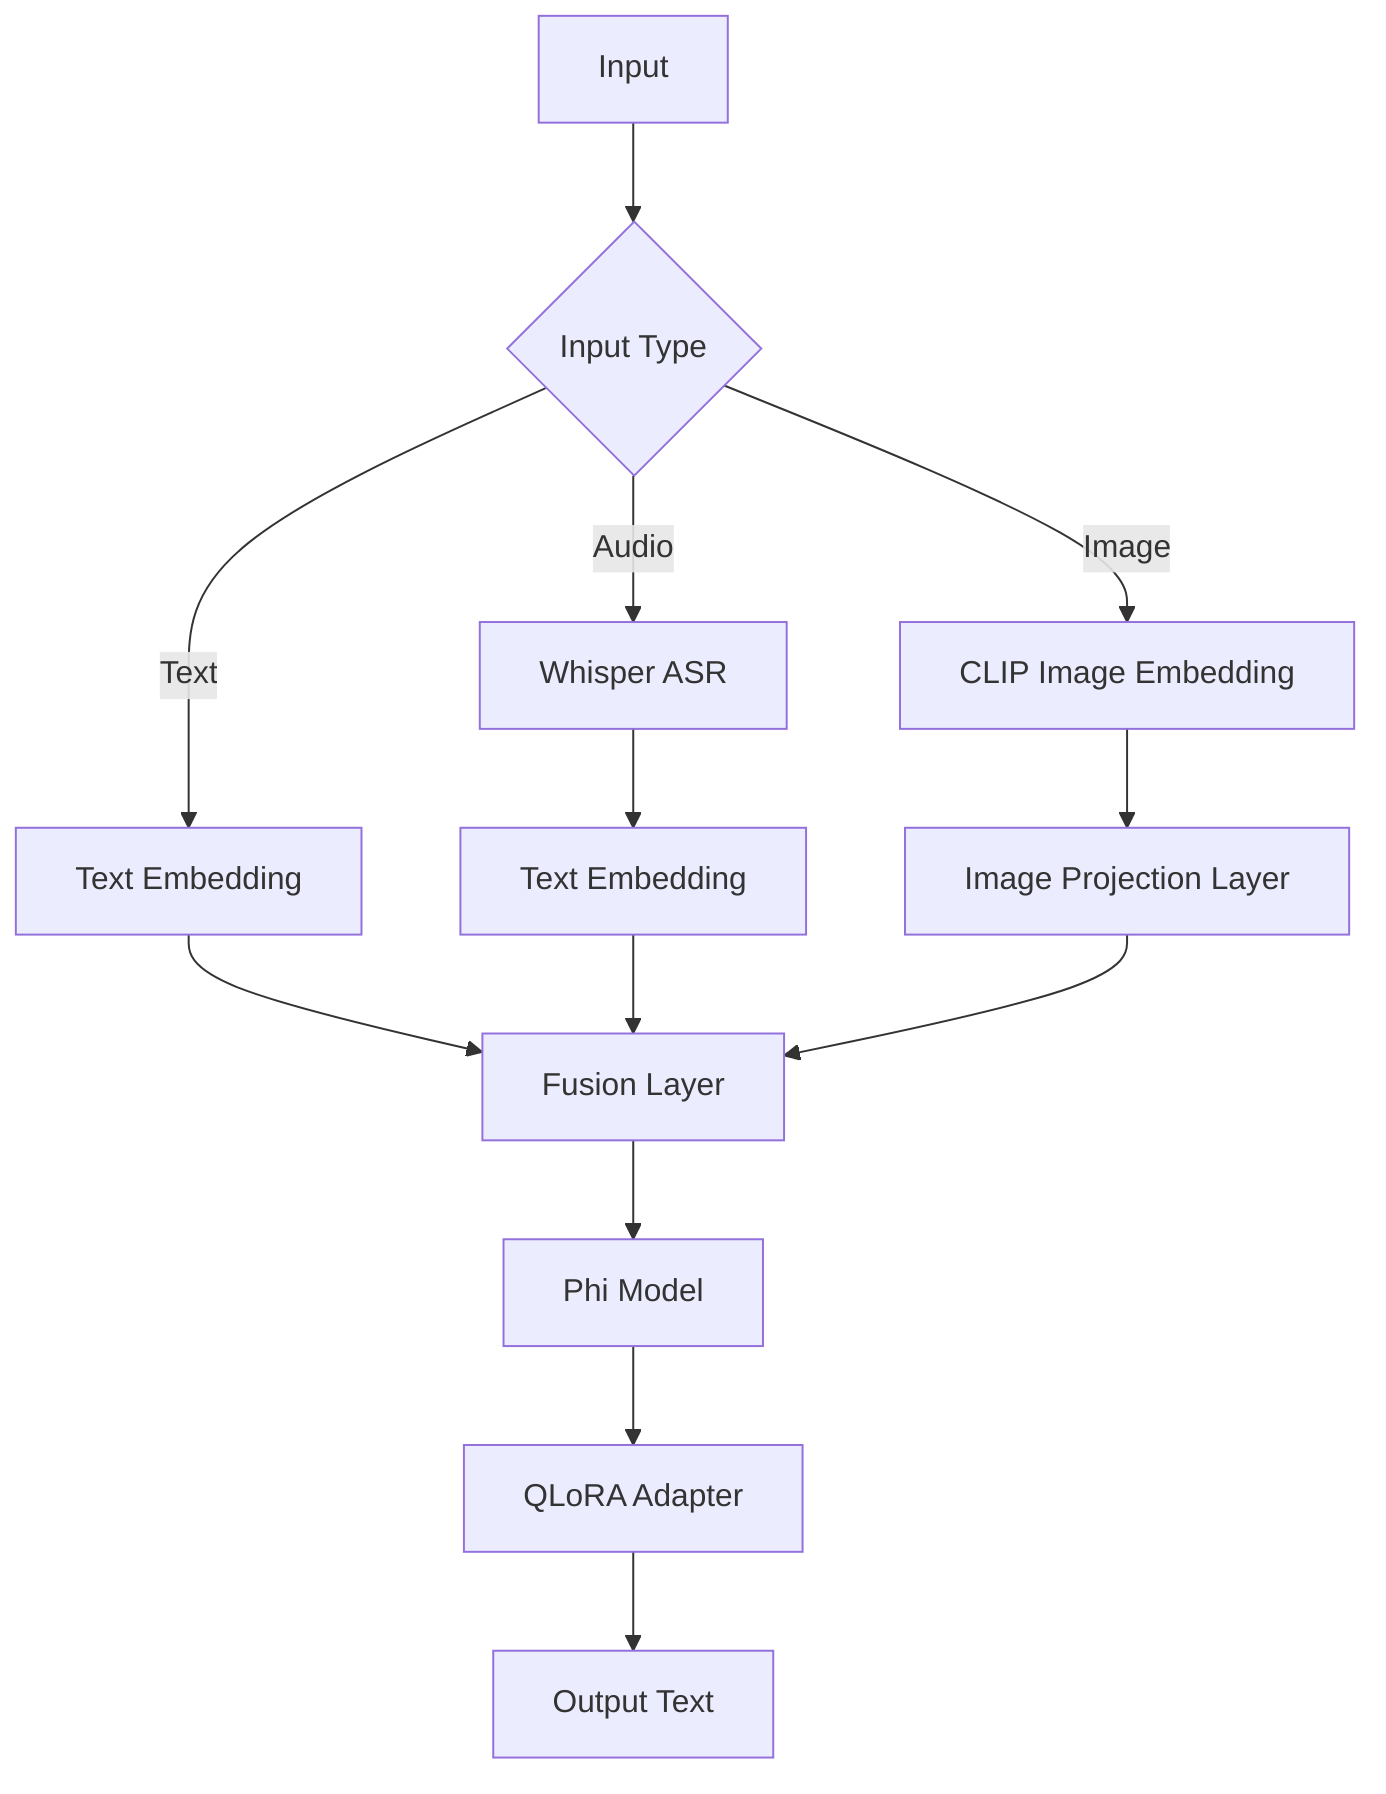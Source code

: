 graph TD
    A[Input] --> B{Input Type}
    B -->|Text| C[Text Embedding]
    B -->|Image| D[CLIP Image Embedding]
    B -->|Audio| E[Whisper ASR]
    E --> F[Text Embedding]
    D --> G[Image Projection Layer]
    C --> H[Fusion Layer]
    F --> H
    G --> H
    H --> I[Phi Model]
    I --> J[QLoRA Adapter]
    J --> K[Output Text]